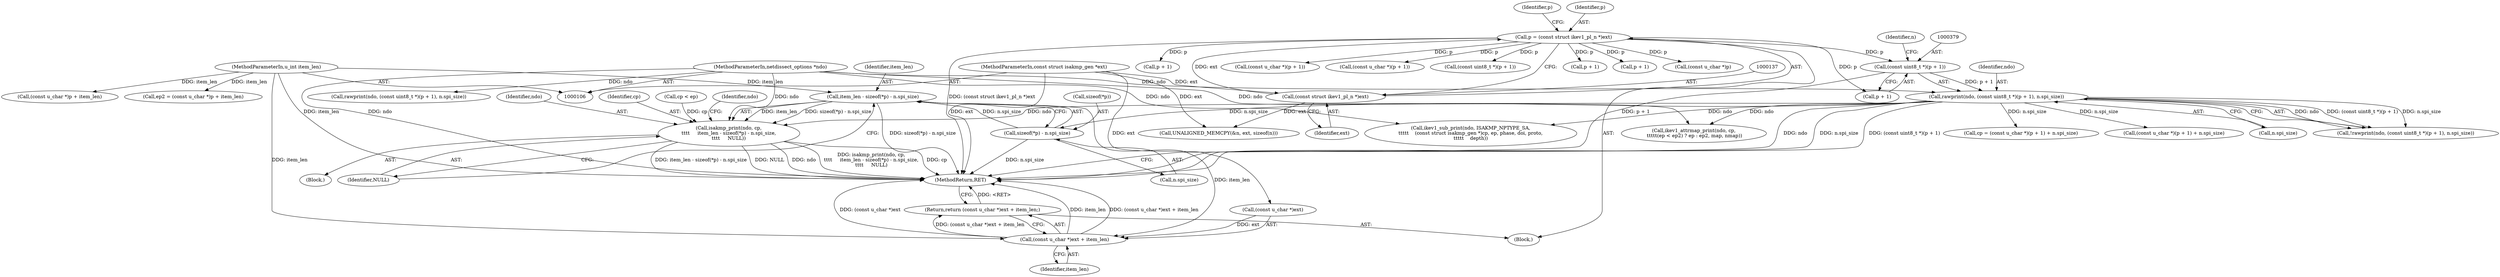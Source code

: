 digraph "0_tcpdump_c2ef693866beae071a24b45c49f9674af1df4028@API" {
"1000493" [label="(Call,item_len - sizeof(*p) - n.spi_size)"];
"1000110" [label="(MethodParameterIn,u_int item_len)"];
"1000495" [label="(Call,sizeof(*p) - n.spi_size)"];
"1000376" [label="(Call,rawprint(ndo, (const uint8_t *)(p + 1), n.spi_size))"];
"1000107" [label="(MethodParameterIn,netdissect_options *ndo)"];
"1000378" [label="(Call,(const uint8_t *)(p + 1))"];
"1000134" [label="(Call,p = (const struct ikev1_pl_n *)ext)"];
"1000136" [label="(Call,(const struct ikev1_pl_n *)ext)"];
"1000109" [label="(MethodParameterIn,const struct isakmp_gen *ext)"];
"1000490" [label="(Call,isakmp_print(ndo, cp,\n\t\t\t\t     item_len - sizeof(*p) - n.spi_size,\n\t\t\t\t     NULL))"];
"1000508" [label="(Call,(const u_char *)ext + item_len)"];
"1000507" [label="(Return,return (const u_char *)ext + item_len;)"];
"1000493" [label="(Call,item_len - sizeof(*p) - n.spi_size)"];
"1000116" [label="(Block,)"];
"1000255" [label="(Call,p + 1)"];
"1000400" [label="(Call,(const u_char *)p + item_len)"];
"1000496" [label="(Call,sizeof(*p))"];
"1000378" [label="(Call,(const uint8_t *)(p + 1))"];
"1000491" [label="(Identifier,ndo)"];
"1000523" [label="(MethodReturn,RET)"];
"1000499" [label="(Call,n.spi_size)"];
"1000141" [label="(Identifier,p)"];
"1000507" [label="(Return,return (const u_char *)ext + item_len;)"];
"1000389" [label="(Call,(const u_char *)(p + 1) + n.spi_size)"];
"1000134" [label="(Call,p = (const struct ikev1_pl_n *)ext)"];
"1000509" [label="(Call,(const u_char *)ext)"];
"1000383" [label="(Call,n.spi_size)"];
"1000390" [label="(Call,(const u_char *)(p + 1))"];
"1000264" [label="(Call,(const u_char *)(p + 1))"];
"1000492" [label="(Identifier,cp)"];
"1000406" [label="(Call,cp < ep)"];
"1000253" [label="(Call,(const uint8_t *)(p + 1))"];
"1000380" [label="(Call,p + 1)"];
"1000447" [label="(Call,ikev1_attrmap_print(ndo, cp,\n \t\t\t\t\t(ep < ep2) ? ep : ep2, map, nmap))"];
"1000142" [label="(Call,UNALIGNED_MEMCPY(&n, ext, sizeof(n)))"];
"1000508" [label="(Call,(const u_char *)ext + item_len)"];
"1000110" [label="(MethodParameterIn,u_int item_len)"];
"1000377" [label="(Identifier,ndo)"];
"1000251" [label="(Call,rawprint(ndo, (const uint8_t *)(p + 1), n.spi_size))"];
"1000266" [label="(Call,p + 1)"];
"1000505" [label="(Identifier,ndo)"];
"1000138" [label="(Identifier,ext)"];
"1000392" [label="(Call,p + 1)"];
"1000419" [label="(Block,)"];
"1000376" [label="(Call,rawprint(ndo, (const uint8_t *)(p + 1), n.spi_size))"];
"1000375" [label="(Call,!rawprint(ndo, (const uint8_t *)(p + 1), n.spi_size))"];
"1000107" [label="(MethodParameterIn,netdissect_options *ndo)"];
"1000135" [label="(Identifier,p)"];
"1000384" [label="(Identifier,n)"];
"1000387" [label="(Call,cp = (const u_char *)(p + 1) + n.spi_size)"];
"1000494" [label="(Identifier,item_len)"];
"1000490" [label="(Call,isakmp_print(ndo, cp,\n\t\t\t\t     item_len - sizeof(*p) - n.spi_size,\n\t\t\t\t     NULL))"];
"1000502" [label="(Identifier,NULL)"];
"1000109" [label="(MethodParameterIn,const struct isakmp_gen *ext)"];
"1000398" [label="(Call,ep2 = (const u_char *)p + item_len)"];
"1000401" [label="(Call,(const u_char *)p)"];
"1000495" [label="(Call,sizeof(*p) - n.spi_size)"];
"1000474" [label="(Call,ikev1_sub_print(ndo, ISAKMP_NPTYPE_SA,\n\t\t\t\t\t    (const struct isakmp_gen *)cp, ep, phase, doi, proto,\n\t\t\t\t\t    depth))"];
"1000512" [label="(Identifier,item_len)"];
"1000136" [label="(Call,(const struct ikev1_pl_n *)ext)"];
"1000493" -> "1000490"  [label="AST: "];
"1000493" -> "1000495"  [label="CFG: "];
"1000494" -> "1000493"  [label="AST: "];
"1000495" -> "1000493"  [label="AST: "];
"1000502" -> "1000493"  [label="CFG: "];
"1000493" -> "1000523"  [label="DDG: sizeof(*p) - n.spi_size"];
"1000493" -> "1000490"  [label="DDG: item_len"];
"1000493" -> "1000490"  [label="DDG: sizeof(*p) - n.spi_size"];
"1000110" -> "1000493"  [label="DDG: item_len"];
"1000495" -> "1000493"  [label="DDG: n.spi_size"];
"1000493" -> "1000508"  [label="DDG: item_len"];
"1000110" -> "1000106"  [label="AST: "];
"1000110" -> "1000523"  [label="DDG: item_len"];
"1000110" -> "1000398"  [label="DDG: item_len"];
"1000110" -> "1000400"  [label="DDG: item_len"];
"1000110" -> "1000508"  [label="DDG: item_len"];
"1000495" -> "1000499"  [label="CFG: "];
"1000496" -> "1000495"  [label="AST: "];
"1000499" -> "1000495"  [label="AST: "];
"1000495" -> "1000523"  [label="DDG: n.spi_size"];
"1000376" -> "1000495"  [label="DDG: n.spi_size"];
"1000376" -> "1000375"  [label="AST: "];
"1000376" -> "1000383"  [label="CFG: "];
"1000377" -> "1000376"  [label="AST: "];
"1000378" -> "1000376"  [label="AST: "];
"1000383" -> "1000376"  [label="AST: "];
"1000375" -> "1000376"  [label="CFG: "];
"1000376" -> "1000523"  [label="DDG: ndo"];
"1000376" -> "1000523"  [label="DDG: n.spi_size"];
"1000376" -> "1000523"  [label="DDG: (const uint8_t *)(p + 1)"];
"1000376" -> "1000375"  [label="DDG: ndo"];
"1000376" -> "1000375"  [label="DDG: (const uint8_t *)(p + 1)"];
"1000376" -> "1000375"  [label="DDG: n.spi_size"];
"1000107" -> "1000376"  [label="DDG: ndo"];
"1000378" -> "1000376"  [label="DDG: p + 1"];
"1000376" -> "1000387"  [label="DDG: n.spi_size"];
"1000376" -> "1000389"  [label="DDG: n.spi_size"];
"1000376" -> "1000447"  [label="DDG: ndo"];
"1000376" -> "1000474"  [label="DDG: ndo"];
"1000376" -> "1000490"  [label="DDG: ndo"];
"1000107" -> "1000106"  [label="AST: "];
"1000107" -> "1000523"  [label="DDG: ndo"];
"1000107" -> "1000251"  [label="DDG: ndo"];
"1000107" -> "1000447"  [label="DDG: ndo"];
"1000107" -> "1000474"  [label="DDG: ndo"];
"1000107" -> "1000490"  [label="DDG: ndo"];
"1000378" -> "1000380"  [label="CFG: "];
"1000379" -> "1000378"  [label="AST: "];
"1000380" -> "1000378"  [label="AST: "];
"1000384" -> "1000378"  [label="CFG: "];
"1000378" -> "1000523"  [label="DDG: p + 1"];
"1000134" -> "1000378"  [label="DDG: p"];
"1000134" -> "1000116"  [label="AST: "];
"1000134" -> "1000136"  [label="CFG: "];
"1000135" -> "1000134"  [label="AST: "];
"1000136" -> "1000134"  [label="AST: "];
"1000141" -> "1000134"  [label="CFG: "];
"1000134" -> "1000523"  [label="DDG: (const struct ikev1_pl_n *)ext"];
"1000136" -> "1000134"  [label="DDG: ext"];
"1000134" -> "1000253"  [label="DDG: p"];
"1000134" -> "1000255"  [label="DDG: p"];
"1000134" -> "1000264"  [label="DDG: p"];
"1000134" -> "1000266"  [label="DDG: p"];
"1000134" -> "1000380"  [label="DDG: p"];
"1000134" -> "1000390"  [label="DDG: p"];
"1000134" -> "1000392"  [label="DDG: p"];
"1000134" -> "1000401"  [label="DDG: p"];
"1000136" -> "1000138"  [label="CFG: "];
"1000137" -> "1000136"  [label="AST: "];
"1000138" -> "1000136"  [label="AST: "];
"1000109" -> "1000136"  [label="DDG: ext"];
"1000136" -> "1000142"  [label="DDG: ext"];
"1000109" -> "1000106"  [label="AST: "];
"1000109" -> "1000523"  [label="DDG: ext"];
"1000109" -> "1000142"  [label="DDG: ext"];
"1000109" -> "1000509"  [label="DDG: ext"];
"1000490" -> "1000419"  [label="AST: "];
"1000490" -> "1000502"  [label="CFG: "];
"1000491" -> "1000490"  [label="AST: "];
"1000492" -> "1000490"  [label="AST: "];
"1000502" -> "1000490"  [label="AST: "];
"1000505" -> "1000490"  [label="CFG: "];
"1000490" -> "1000523"  [label="DDG: item_len - sizeof(*p) - n.spi_size"];
"1000490" -> "1000523"  [label="DDG: NULL"];
"1000490" -> "1000523"  [label="DDG: ndo"];
"1000490" -> "1000523"  [label="DDG: isakmp_print(ndo, cp,\n\t\t\t\t     item_len - sizeof(*p) - n.spi_size,\n\t\t\t\t     NULL)"];
"1000490" -> "1000523"  [label="DDG: cp"];
"1000406" -> "1000490"  [label="DDG: cp"];
"1000508" -> "1000507"  [label="AST: "];
"1000508" -> "1000512"  [label="CFG: "];
"1000509" -> "1000508"  [label="AST: "];
"1000512" -> "1000508"  [label="AST: "];
"1000507" -> "1000508"  [label="CFG: "];
"1000508" -> "1000523"  [label="DDG: (const u_char *)ext"];
"1000508" -> "1000523"  [label="DDG: item_len"];
"1000508" -> "1000523"  [label="DDG: (const u_char *)ext + item_len"];
"1000508" -> "1000507"  [label="DDG: (const u_char *)ext + item_len"];
"1000509" -> "1000508"  [label="DDG: ext"];
"1000507" -> "1000116"  [label="AST: "];
"1000523" -> "1000507"  [label="CFG: "];
"1000507" -> "1000523"  [label="DDG: <RET>"];
}
